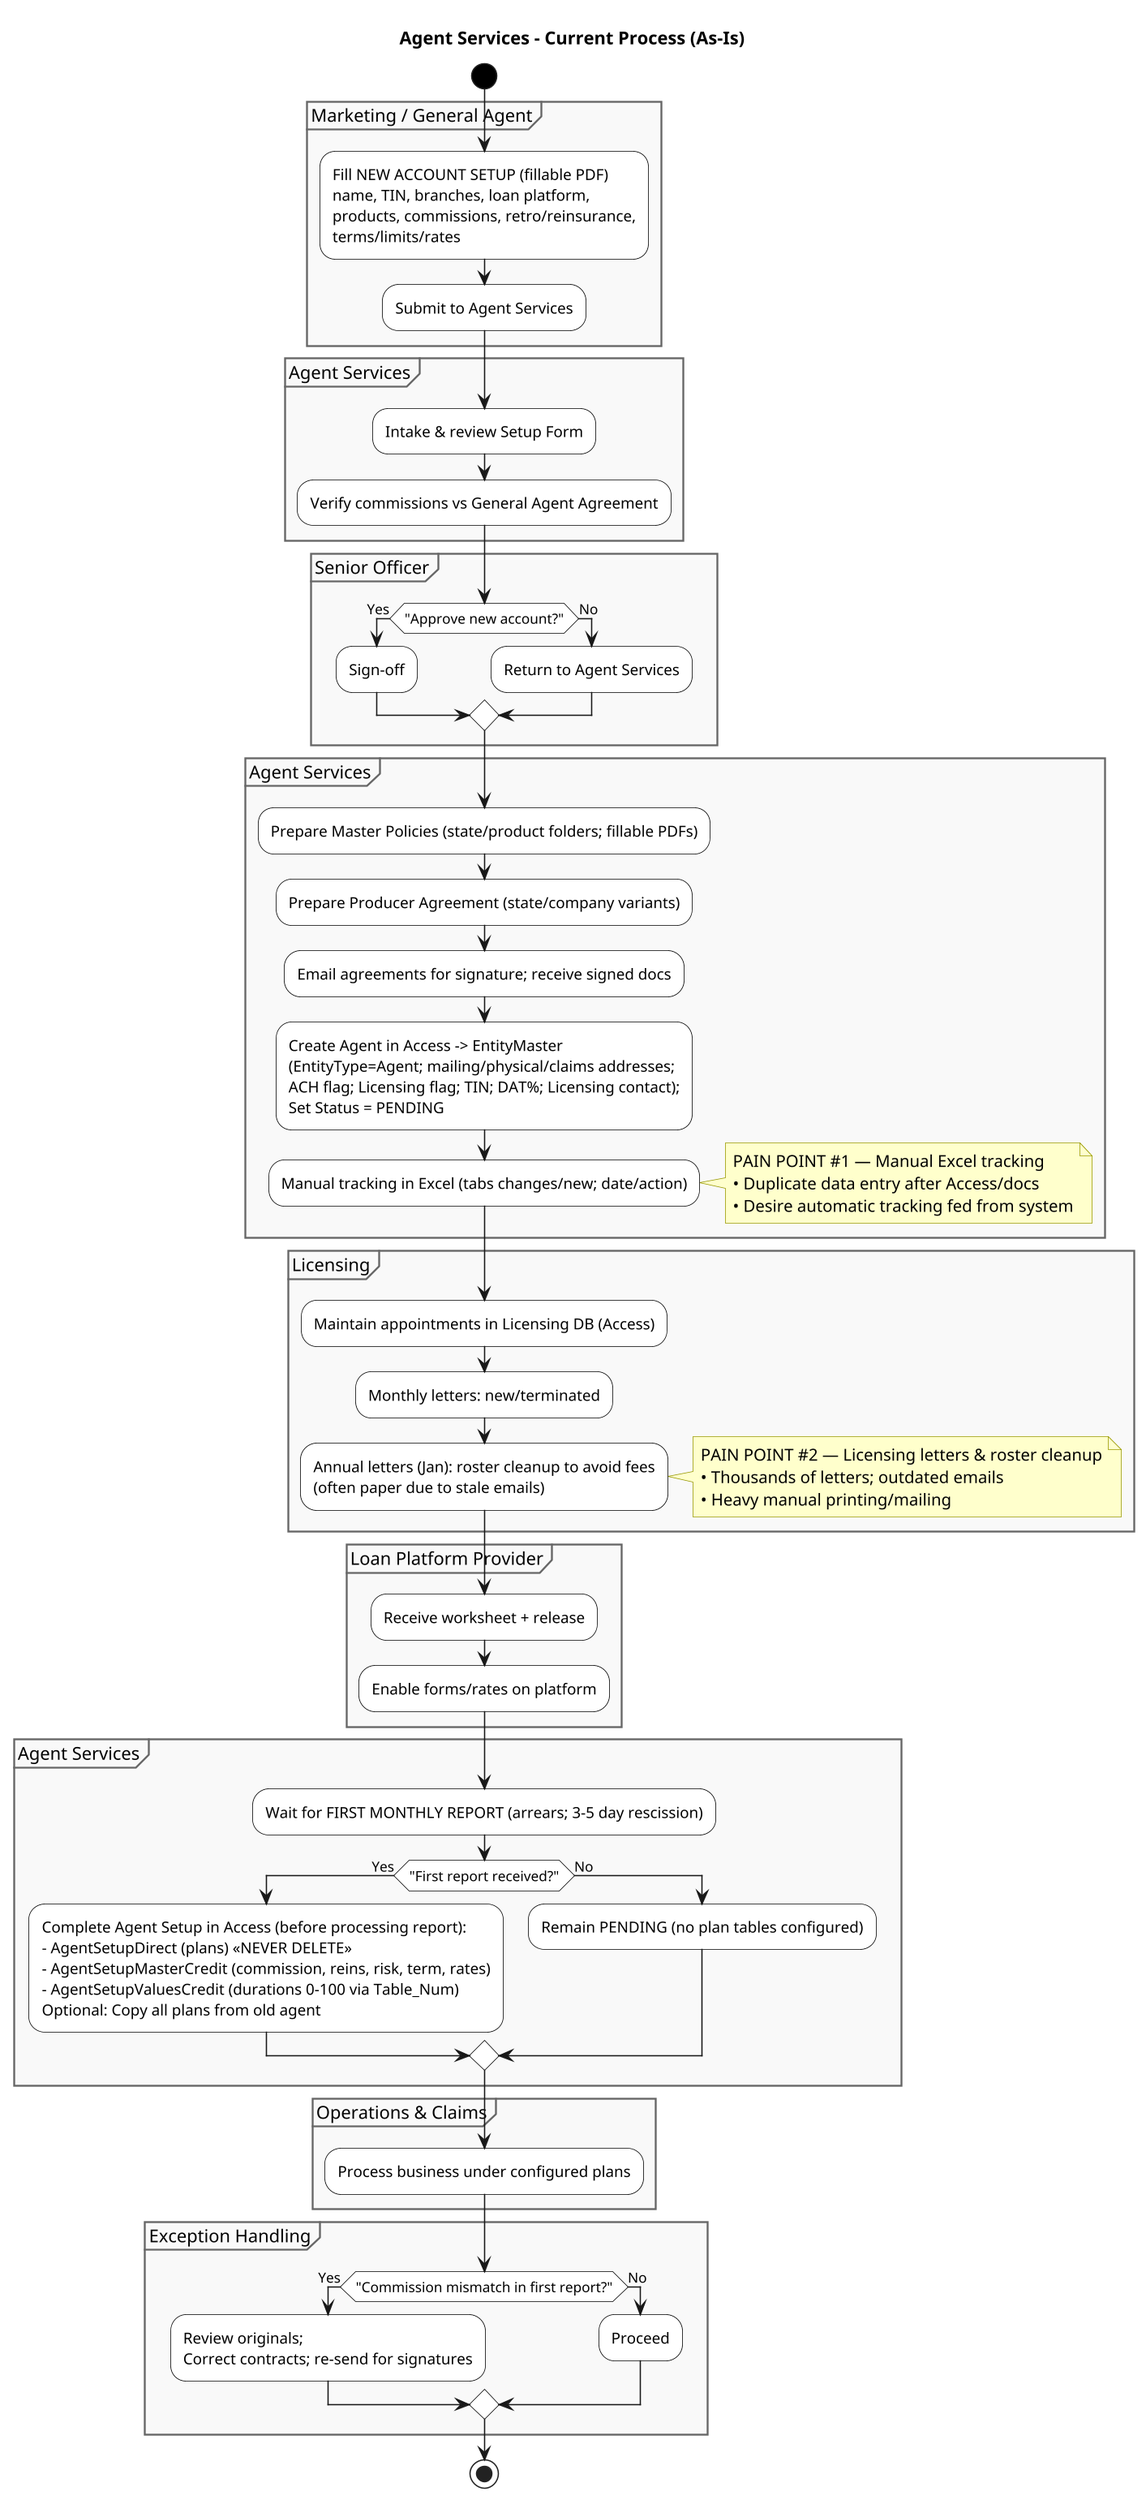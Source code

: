 @startuml
title Agent Services - Current Process (As-Is)

skinparam dpi 150
skinparam activity {
  BackgroundColor White
  BorderColor Black
  StartColor Black
  EndColor Black
  DiamondBackgroundColor White
  DiamondBorderColor Black
  RoundCorner 20
}
skinparam note {
  BackgroundColor #FFFFCC
  BorderColor #999900
}
skinparam partitionBorderColor #666666
skinparam partitionBackgroundColor #F9F9F9
skinparam shadowing false

start

partition "Marketing / General Agent" {
  :Fill NEW ACCOUNT SETUP (fillable PDF)\nname, TIN, branches, loan platform,\nproducts, commissions, retro/reinsurance,\nterms/limits/rates;
  :Submit to Agent Services;
}

partition "Agent Services" {
  :Intake & review Setup Form;
  :Verify commissions vs General Agent Agreement;
}

partition "Senior Officer" {
  if ("Approve new account?") then (Yes)
    :Sign-off;
  else (No)
    :Return to Agent Services;
  endif
}

partition "Agent Services" {
  :Prepare Master Policies (state/product folders; fillable PDFs);
  :Prepare Producer Agreement (state/company variants);
  :Email agreements for signature; receive signed docs;
  :Create Agent in Access -> EntityMaster\n(EntityType=Agent; mailing/physical/claims addresses;\nACH flag; Licensing flag; TIN; DAT%; Licensing contact);\nSet Status = PENDING;
  :Manual tracking in Excel (tabs changes/new; date/action);
  note right
  PAIN POINT #1 — Manual Excel tracking
  • Duplicate data entry after Access/docs
  • Desire automatic tracking fed from system
  end note
}

partition "Licensing" {
  :Maintain appointments in Licensing DB (Access);
  :Monthly letters: new/terminated;
  :Annual letters (Jan): roster cleanup to avoid fees\n(often paper due to stale emails);
  note right
  PAIN POINT #2 — Licensing letters & roster cleanup
  • Thousands of letters; outdated emails
  • Heavy manual printing/mailing
  end note
}

partition "Loan Platform Provider" {
  :Receive worksheet + release;
  :Enable forms/rates on platform;
}

partition "Agent Services" {
  :Wait for FIRST MONTHLY REPORT (arrears; 3-5 day rescission);
  if ("First report received?") then (Yes)
    :Complete Agent Setup in Access (before processing report):\n- AgentSetupDirect (plans) «NEVER DELETE»\n- AgentSetupMasterCredit (commission, reins, risk, term, rates)\n- AgentSetupValuesCredit (durations 0-100 via Table_Num)\nOptional: Copy all plans from old agent;
  else (No)
    :Remain PENDING (no plan tables configured);
  endif
}

partition "Operations & Claims" {
  :Process business under configured plans;
}

partition "Exception Handling" {
  if ("Commission mismatch in first report?") then (Yes)
    :Review originals;\nCorrect contracts; re-send for signatures;
  else (No)
    :Proceed;
  endif
}

stop

@enduml